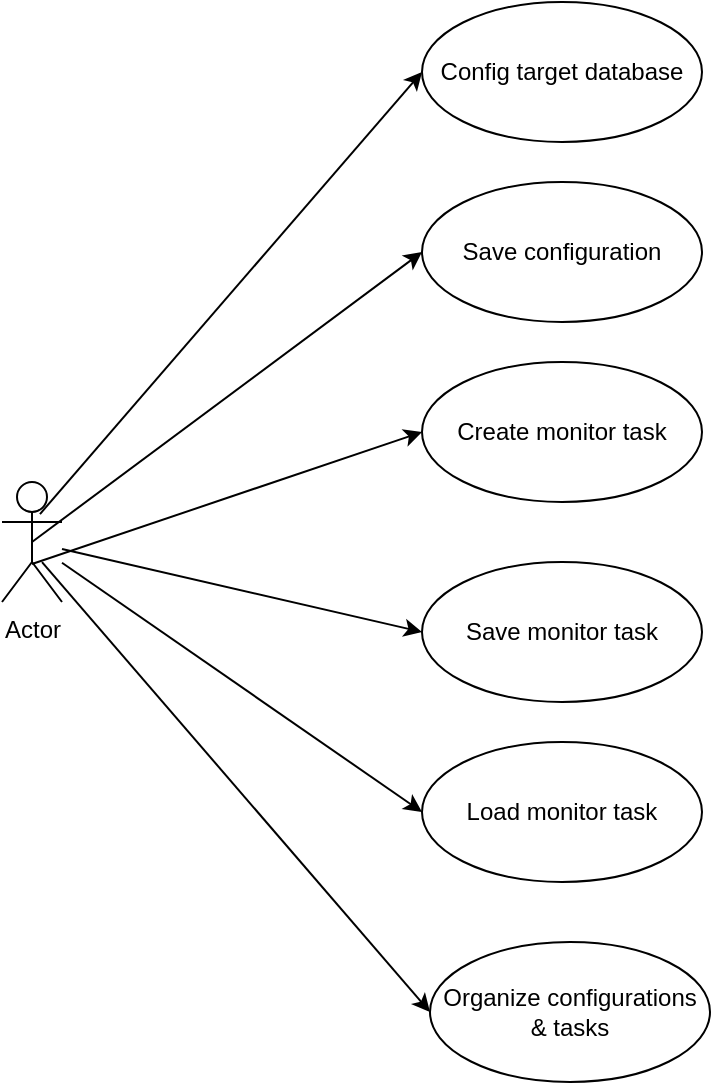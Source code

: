 <mxfile version="24.5.4" type="github">
  <diagram name="第 1 页" id="Po6ZQsxpVBsF1I9VUvzo">
    <mxGraphModel dx="1434" dy="761" grid="1" gridSize="10" guides="1" tooltips="1" connect="1" arrows="1" fold="1" page="1" pageScale="1" pageWidth="827" pageHeight="1169" math="0" shadow="0">
      <root>
        <mxCell id="0" />
        <mxCell id="1" parent="0" />
        <mxCell id="nuHjkVe-DKdzuJ_XqGal-1" value="Actor" style="shape=umlActor;verticalLabelPosition=bottom;verticalAlign=top;html=1;" parent="1" vertex="1">
          <mxGeometry x="60" y="340" width="30" height="60" as="geometry" />
        </mxCell>
        <mxCell id="k6RIpt3aH43l9nmS450x-1" value="Config target database" style="ellipse;whiteSpace=wrap;html=1;" vertex="1" parent="1">
          <mxGeometry x="270" y="100" width="140" height="70" as="geometry" />
        </mxCell>
        <mxCell id="k6RIpt3aH43l9nmS450x-2" value="Create monitor task" style="ellipse;whiteSpace=wrap;html=1;" vertex="1" parent="1">
          <mxGeometry x="270" y="280" width="140" height="70" as="geometry" />
        </mxCell>
        <mxCell id="k6RIpt3aH43l9nmS450x-3" value="Save monitor task" style="ellipse;whiteSpace=wrap;html=1;" vertex="1" parent="1">
          <mxGeometry x="270" y="380" width="140" height="70" as="geometry" />
        </mxCell>
        <mxCell id="k6RIpt3aH43l9nmS450x-4" value="Load monitor task" style="ellipse;whiteSpace=wrap;html=1;" vertex="1" parent="1">
          <mxGeometry x="270" y="470" width="140" height="70" as="geometry" />
        </mxCell>
        <mxCell id="k6RIpt3aH43l9nmS450x-5" value="Save configuration" style="ellipse;whiteSpace=wrap;html=1;" vertex="1" parent="1">
          <mxGeometry x="270" y="190" width="140" height="70" as="geometry" />
        </mxCell>
        <mxCell id="k6RIpt3aH43l9nmS450x-6" value="Organize configurations &amp;amp; tasks" style="ellipse;whiteSpace=wrap;html=1;" vertex="1" parent="1">
          <mxGeometry x="274" y="570" width="140" height="70" as="geometry" />
        </mxCell>
        <mxCell id="k6RIpt3aH43l9nmS450x-11" value="" style="endArrow=classic;html=1;rounded=0;entryX=0;entryY=0.5;entryDx=0;entryDy=0;exitX=0.633;exitY=0.267;exitDx=0;exitDy=0;exitPerimeter=0;" edge="1" parent="1" source="nuHjkVe-DKdzuJ_XqGal-1" target="k6RIpt3aH43l9nmS450x-1">
          <mxGeometry width="50" height="50" relative="1" as="geometry">
            <mxPoint x="140" y="320" as="sourcePoint" />
            <mxPoint x="190" y="270" as="targetPoint" />
          </mxGeometry>
        </mxCell>
        <mxCell id="k6RIpt3aH43l9nmS450x-12" value="" style="endArrow=classic;html=1;rounded=0;entryX=0;entryY=0.5;entryDx=0;entryDy=0;exitX=0.5;exitY=0.5;exitDx=0;exitDy=0;exitPerimeter=0;" edge="1" parent="1" source="nuHjkVe-DKdzuJ_XqGal-1" target="k6RIpt3aH43l9nmS450x-5">
          <mxGeometry width="50" height="50" relative="1" as="geometry">
            <mxPoint x="140" y="340" as="sourcePoint" />
            <mxPoint x="190" y="290" as="targetPoint" />
          </mxGeometry>
        </mxCell>
        <mxCell id="k6RIpt3aH43l9nmS450x-13" value="" style="endArrow=classic;html=1;rounded=0;entryX=0;entryY=0.5;entryDx=0;entryDy=0;exitX=0.5;exitY=0.683;exitDx=0;exitDy=0;exitPerimeter=0;" edge="1" parent="1" source="nuHjkVe-DKdzuJ_XqGal-1" target="k6RIpt3aH43l9nmS450x-2">
          <mxGeometry width="50" height="50" relative="1" as="geometry">
            <mxPoint x="140" y="360" as="sourcePoint" />
            <mxPoint x="190" y="310" as="targetPoint" />
          </mxGeometry>
        </mxCell>
        <mxCell id="k6RIpt3aH43l9nmS450x-14" value="" style="endArrow=classic;html=1;rounded=0;entryX=0;entryY=0.5;entryDx=0;entryDy=0;" edge="1" parent="1" source="nuHjkVe-DKdzuJ_XqGal-1" target="k6RIpt3aH43l9nmS450x-3">
          <mxGeometry width="50" height="50" relative="1" as="geometry">
            <mxPoint x="120" y="460" as="sourcePoint" />
            <mxPoint x="240" y="410" as="targetPoint" />
          </mxGeometry>
        </mxCell>
        <mxCell id="k6RIpt3aH43l9nmS450x-15" value="" style="endArrow=classic;html=1;rounded=0;entryX=0;entryY=0.5;entryDx=0;entryDy=0;" edge="1" parent="1" source="nuHjkVe-DKdzuJ_XqGal-1" target="k6RIpt3aH43l9nmS450x-4">
          <mxGeometry width="50" height="50" relative="1" as="geometry">
            <mxPoint x="140" y="500" as="sourcePoint" />
            <mxPoint x="190" y="450" as="targetPoint" />
          </mxGeometry>
        </mxCell>
        <mxCell id="k6RIpt3aH43l9nmS450x-16" value="" style="endArrow=classic;html=1;rounded=0;exitX=0.667;exitY=0.667;exitDx=0;exitDy=0;exitPerimeter=0;entryX=0;entryY=0.5;entryDx=0;entryDy=0;" edge="1" parent="1" source="nuHjkVe-DKdzuJ_XqGal-1" target="k6RIpt3aH43l9nmS450x-6">
          <mxGeometry width="50" height="50" relative="1" as="geometry">
            <mxPoint x="130" y="590" as="sourcePoint" />
            <mxPoint x="180" y="540" as="targetPoint" />
          </mxGeometry>
        </mxCell>
      </root>
    </mxGraphModel>
  </diagram>
</mxfile>
